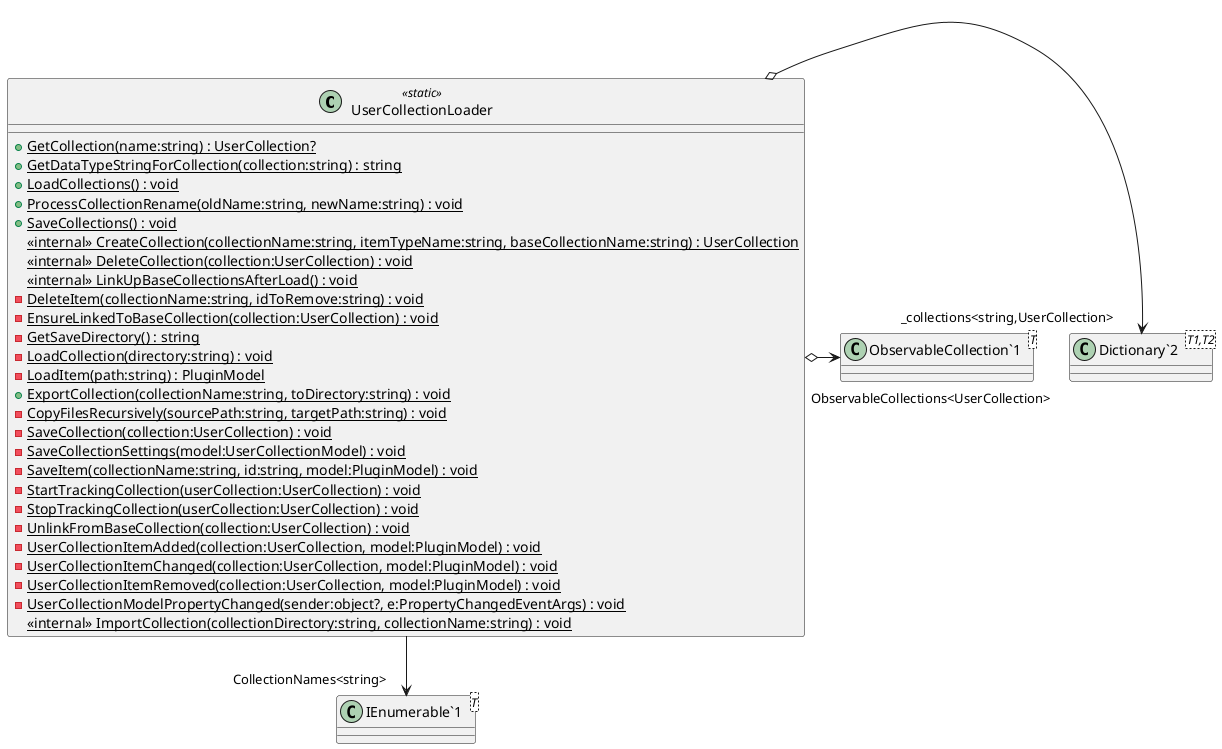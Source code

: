 @startuml
class UserCollectionLoader <<static>> {
    + {static} GetCollection(name:string) : UserCollection?
    + {static} GetDataTypeStringForCollection(collection:string) : string
    + {static} LoadCollections() : void
    + {static} ProcessCollectionRename(oldName:string, newName:string) : void
    + {static} SaveCollections() : void
    <<internal>> {static} CreateCollection(collectionName:string, itemTypeName:string, baseCollectionName:string) : UserCollection
    <<internal>> {static} DeleteCollection(collection:UserCollection) : void
    <<internal>> {static} LinkUpBaseCollectionsAfterLoad() : void
    - {static} DeleteItem(collectionName:string, idToRemove:string) : void
    - {static} EnsureLinkedToBaseCollection(collection:UserCollection) : void
    - {static} GetSaveDirectory() : string
    - {static} LoadCollection(directory:string) : void
    - {static} LoadItem(path:string) : PluginModel
    + {static} ExportCollection(collectionName:string, toDirectory:string) : void
    - {static} CopyFilesRecursively(sourcePath:string, targetPath:string) : void
    - {static} SaveCollection(collection:UserCollection) : void
    - {static} SaveCollectionSettings(model:UserCollectionModel) : void
    - {static} SaveItem(collectionName:string, id:string, model:PluginModel) : void
    - {static} StartTrackingCollection(userCollection:UserCollection) : void
    - {static} StopTrackingCollection(userCollection:UserCollection) : void
    - {static} UnlinkFromBaseCollection(collection:UserCollection) : void
    - {static} UserCollectionItemAdded(collection:UserCollection, model:PluginModel) : void
    - {static} UserCollectionItemChanged(collection:UserCollection, model:PluginModel) : void
    - {static} UserCollectionItemRemoved(collection:UserCollection, model:PluginModel) : void
    - {static} UserCollectionModelPropertyChanged(sender:object?, e:PropertyChangedEventArgs) : void
    <<internal>> {static} ImportCollection(collectionDirectory:string, collectionName:string) : void
}
class "Dictionary`2"<T1,T2> {
}
class "IEnumerable`1"<T> {
}
class "ObservableCollection`1"<T> {
}
UserCollectionLoader o-> "_collections<string,UserCollection>" "Dictionary`2"
UserCollectionLoader --> "CollectionNames<string>" "IEnumerable`1"
UserCollectionLoader o-> "ObservableCollections<UserCollection>" "ObservableCollection`1"
@enduml
